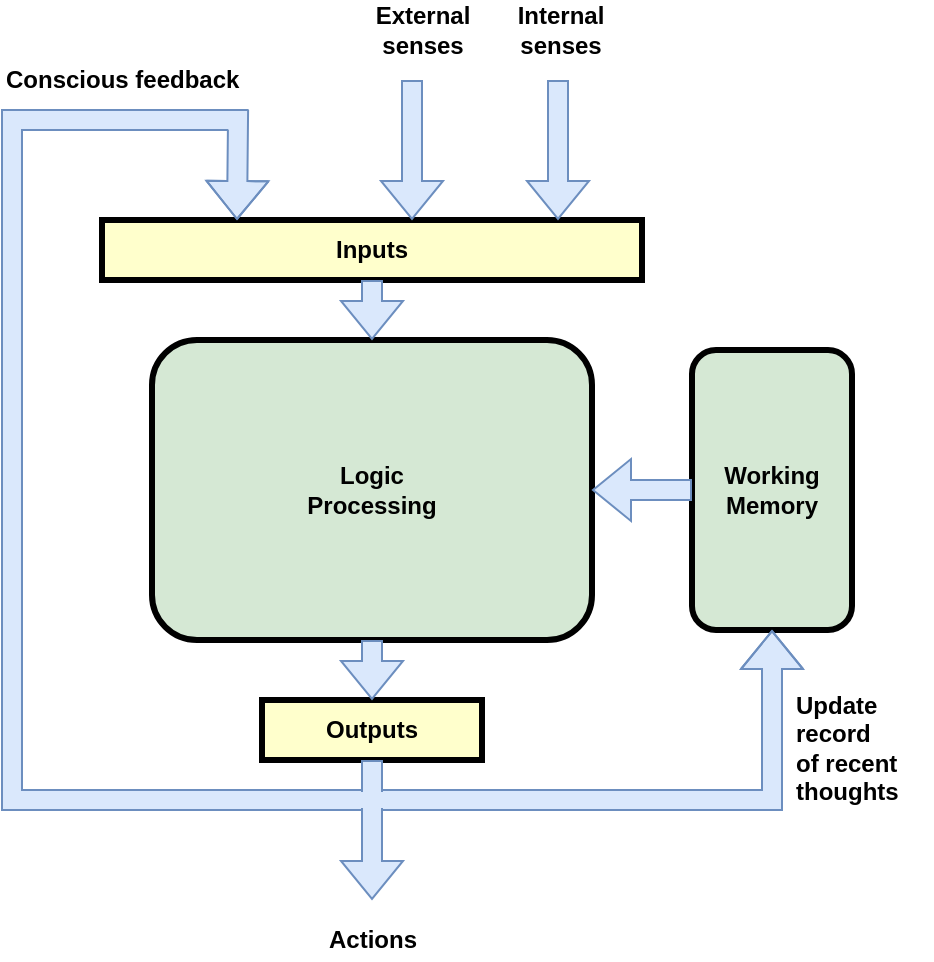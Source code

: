<mxfile version="13.6.2" type="device" pages="3"><diagram id="9cVpLjDewYbODOeYC-9h" name="basic-state-machine"><mxGraphModel dx="1278" dy="948" grid="1" gridSize="10" guides="1" tooltips="1" connect="1" arrows="1" fold="1" page="1" pageScale="1" pageWidth="827" pageHeight="1169" math="0" shadow="0"><root><mxCell id="UXM9j36cARbnwU5X0B6o-0"/><mxCell id="UXM9j36cARbnwU5X0B6o-1" parent="UXM9j36cARbnwU5X0B6o-0"/><mxCell id="Nk1oqglDShG9CKRN3qud-0" value="Logic&lt;br&gt;Processing" style="rounded=1;whiteSpace=wrap;html=1;strokeWidth=3;fillColor=#d5e8d4;strokeColor=#000000;fontStyle=1" vertex="1" parent="UXM9j36cARbnwU5X0B6o-1"><mxGeometry x="125" y="200" width="220" height="150" as="geometry"/></mxCell><mxCell id="Nk1oqglDShG9CKRN3qud-1" value="Inputs" style="whiteSpace=wrap;align=center;verticalAlign=middle;fontStyle=1;strokeWidth=3;fillColor=#FFFFCC" vertex="1" parent="UXM9j36cARbnwU5X0B6o-1"><mxGeometry x="100" y="140" width="270" height="30" as="geometry"/></mxCell><mxCell id="Nk1oqglDShG9CKRN3qud-3" value="Working&lt;br&gt;Memory" style="rounded=1;whiteSpace=wrap;html=1;strokeWidth=3;fillColor=#d5e8d4;strokeColor=#000000;fontStyle=1" vertex="1" parent="UXM9j36cARbnwU5X0B6o-1"><mxGeometry x="395" y="205" width="80" height="140" as="geometry"/></mxCell><mxCell id="Nk1oqglDShG9CKRN3qud-4" value="Outputs" style="whiteSpace=wrap;align=center;verticalAlign=middle;fontStyle=1;strokeWidth=3;fillColor=#FFFFCC" vertex="1" parent="UXM9j36cARbnwU5X0B6o-1"><mxGeometry x="180" y="380" width="110" height="30" as="geometry"/></mxCell><mxCell id="Nk1oqglDShG9CKRN3qud-5" style="rounded=0;orthogonalLoop=1;jettySize=auto;html=1;shape=flexArrow;fillColor=#dae8fc;strokeColor=#6c8ebf;entryX=1;entryY=0.5;entryDx=0;entryDy=0;exitX=0;exitY=0.5;exitDx=0;exitDy=0;" edge="1" parent="UXM9j36cARbnwU5X0B6o-1" source="Nk1oqglDShG9CKRN3qud-3" target="Nk1oqglDShG9CKRN3qud-0"><mxGeometry relative="1" as="geometry"><mxPoint x="54.32" y="-65.52" as="targetPoint"/><mxPoint x="425" y="390" as="sourcePoint"/></mxGeometry></mxCell><mxCell id="Nk1oqglDShG9CKRN3qud-6" style="rounded=0;orthogonalLoop=1;jettySize=auto;html=1;shape=flexArrow;fillColor=#dae8fc;strokeColor=#6c8ebf;entryX=0.5;entryY=0;entryDx=0;entryDy=0;exitX=0.5;exitY=1;exitDx=0;exitDy=0;" edge="1" parent="UXM9j36cARbnwU5X0B6o-1" source="Nk1oqglDShG9CKRN3qud-1" target="Nk1oqglDShG9CKRN3qud-0"><mxGeometry relative="1" as="geometry"><mxPoint x="54.32" y="-65.52" as="targetPoint"/><mxPoint x="425" y="390" as="sourcePoint"/></mxGeometry></mxCell><mxCell id="Nk1oqglDShG9CKRN3qud-7" style="rounded=0;orthogonalLoop=1;jettySize=auto;html=1;shape=flexArrow;fillColor=#dae8fc;strokeColor=#6c8ebf;" edge="1" parent="UXM9j36cARbnwU5X0B6o-1" target="Nk1oqglDShG9CKRN3qud-4"><mxGeometry relative="1" as="geometry"><mxPoint x="54.32" y="-65.52" as="targetPoint"/><mxPoint x="235" y="350" as="sourcePoint"/></mxGeometry></mxCell><mxCell id="Nk1oqglDShG9CKRN3qud-9" style="rounded=0;orthogonalLoop=1;jettySize=auto;html=1;shape=flexArrow;fillColor=#dae8fc;strokeColor=#6c8ebf;exitX=0.5;exitY=1;exitDx=0;exitDy=0;entryX=0.25;entryY=0;entryDx=0;entryDy=0;" edge="1" parent="UXM9j36cARbnwU5X0B6o-1" source="Nk1oqglDShG9CKRN3qud-4" target="Nk1oqglDShG9CKRN3qud-1"><mxGeometry relative="1" as="geometry"><mxPoint x="145" y="90" as="targetPoint"/><mxPoint x="235" y="300" as="sourcePoint"/><Array as="points"><mxPoint x="235" y="430"/><mxPoint x="55" y="430"/><mxPoint x="55" y="90"/><mxPoint x="168" y="90"/></Array></mxGeometry></mxCell><mxCell id="Nk1oqglDShG9CKRN3qud-10" style="rounded=0;orthogonalLoop=1;jettySize=auto;html=1;shape=flexArrow;fillColor=#dae8fc;strokeColor=#6c8ebf;entryX=0.5;entryY=1;entryDx=0;entryDy=0;" edge="1" parent="UXM9j36cARbnwU5X0B6o-1" source="Nk1oqglDShG9CKRN3qud-4" target="Nk1oqglDShG9CKRN3qud-3"><mxGeometry relative="1" as="geometry"><mxPoint x="315" y="460" as="targetPoint"/><mxPoint x="235" y="380" as="sourcePoint"/><Array as="points"><mxPoint x="235" y="430"/><mxPoint x="435" y="430"/></Array></mxGeometry></mxCell><mxCell id="Nk1oqglDShG9CKRN3qud-11" style="rounded=0;orthogonalLoop=1;jettySize=auto;html=1;shape=flexArrow;fillColor=#dae8fc;strokeColor=#6c8ebf;" edge="1" parent="UXM9j36cARbnwU5X0B6o-1" source="Nk1oqglDShG9CKRN3qud-4"><mxGeometry relative="1" as="geometry"><mxPoint x="235" y="480" as="targetPoint"/><mxPoint x="235" y="390" as="sourcePoint"/></mxGeometry></mxCell><mxCell id="Nk1oqglDShG9CKRN3qud-14" style="rounded=0;orthogonalLoop=1;jettySize=auto;html=1;shape=flexArrow;fillColor=#dae8fc;strokeColor=#6c8ebf;" edge="1" parent="UXM9j36cARbnwU5X0B6o-1"><mxGeometry relative="1" as="geometry"><mxPoint x="255" y="140" as="targetPoint"/><mxPoint x="255" y="70.0" as="sourcePoint"/></mxGeometry></mxCell><mxCell id="Nk1oqglDShG9CKRN3qud-15" style="rounded=0;orthogonalLoop=1;jettySize=auto;html=1;shape=flexArrow;fillColor=#dae8fc;strokeColor=#6c8ebf;" edge="1" parent="UXM9j36cARbnwU5X0B6o-1"><mxGeometry relative="1" as="geometry"><mxPoint x="328" y="140" as="targetPoint"/><mxPoint x="328" y="70.0" as="sourcePoint"/></mxGeometry></mxCell><mxCell id="Nk1oqglDShG9CKRN3qud-18" value="External&lt;br&gt;&lt;div style=&quot;&quot;&gt;&lt;span&gt;senses&lt;/span&gt;&lt;/div&gt;" style="text;html=1;align=center;verticalAlign=middle;resizable=0;points=[];;autosize=1;fontStyle=1" vertex="1" parent="UXM9j36cARbnwU5X0B6o-1"><mxGeometry x="230" y="30" width="60" height="30" as="geometry"/></mxCell><mxCell id="Nk1oqglDShG9CKRN3qud-19" value="Internal&lt;br&gt;&lt;div&gt;&lt;span&gt;senses&lt;/span&gt;&lt;/div&gt;" style="text;html=1;align=center;verticalAlign=middle;resizable=0;points=[];;autosize=1;fontStyle=1" vertex="1" parent="UXM9j36cARbnwU5X0B6o-1"><mxGeometry x="299" y="30" width="60" height="30" as="geometry"/></mxCell><mxCell id="Nk1oqglDShG9CKRN3qud-21" value="" style="rounded=0;whiteSpace=wrap;html=1;align=center;fillColor=#dae8fc;strokeColor=none;" vertex="1" parent="UXM9j36cARbnwU5X0B6o-1"><mxGeometry x="224" y="426" width="20" height="8" as="geometry"/></mxCell><mxCell id="s94g2CsPPgxS1GyzKsCq-0" value="Update&lt;br&gt;record&lt;br&gt;of recent&lt;br&gt;thoughts" style="text;html=1;align=left;verticalAlign=middle;resizable=0;points=[];;autosize=1;fontStyle=1" vertex="1" parent="UXM9j36cARbnwU5X0B6o-1"><mxGeometry x="445" y="374" width="70" height="60" as="geometry"/></mxCell><mxCell id="s94g2CsPPgxS1GyzKsCq-1" value="Actions" style="text;html=1;align=center;verticalAlign=middle;resizable=0;points=[];;autosize=1;fontStyle=1" vertex="1" parent="UXM9j36cARbnwU5X0B6o-1"><mxGeometry x="205" y="490" width="60" height="20" as="geometry"/></mxCell><mxCell id="s94g2CsPPgxS1GyzKsCq-2" value="Conscious feedback" style="text;html=1;align=left;verticalAlign=middle;resizable=0;points=[];;autosize=1;fontStyle=1" vertex="1" parent="UXM9j36cARbnwU5X0B6o-1"><mxGeometry x="50" y="60" width="130" height="20" as="geometry"/></mxCell></root></mxGraphModel></diagram><diagram id="UKjA9HeX4mlwVUqwv5uB" name="conscious-feedback"><mxGraphModel dx="1086" dy="806" grid="1" gridSize="10" guides="1" tooltips="1" connect="1" arrows="1" fold="1" page="1" pageScale="1" pageWidth="827" pageHeight="1169" math="0" shadow="0"><root><mxCell id="vaJNNIh6yDI3YSeLuk1--0"/><mxCell id="vaJNNIh6yDI3YSeLuk1--1" parent="vaJNNIh6yDI3YSeLuk1--0"/><mxCell id="QFUhSlwdhvx2Su-vH9KL-4" style="rounded=0;orthogonalLoop=1;jettySize=auto;html=1;shape=flexArrow;fillColor=#dae8fc;strokeColor=#6c8ebf;exitX=0.5;exitY=0;exitDx=0;exitDy=0;" parent="vaJNNIh6yDI3YSeLuk1--1" source="vaJNNIh6yDI3YSeLuk1--10" edge="1"><mxGeometry relative="1" as="geometry"><mxPoint x="370" y="220" as="sourcePoint"/><mxPoint x="585" y="62" as="targetPoint"/></mxGeometry></mxCell><mxCell id="QFUhSlwdhvx2Su-vH9KL-3" style="rounded=0;orthogonalLoop=1;jettySize=auto;html=1;strokeWidth=3;fillColor=#dae8fc;strokeColor=#6c8ebf;entryX=0.278;entryY=1.037;entryDx=0;entryDy=0;entryPerimeter=0;exitX=0.5;exitY=0;exitDx=0;exitDy=0;" parent="vaJNNIh6yDI3YSeLuk1--1" source="vaJNNIh6yDI3YSeLuk1--7" target="vaJNNIh6yDI3YSeLuk1--4" edge="1"><mxGeometry relative="1" as="geometry"/></mxCell><mxCell id="vaJNNIh6yDI3YSeLuk1--3" style="edgeStyle=orthogonalEdgeStyle;rounded=0;orthogonalLoop=1;jettySize=auto;html=1;entryX=0.5;entryY=0;entryDx=0;entryDy=0;fillColor=#dae8fc;strokeColor=#6c8ebf;strokeWidth=3;" parent="vaJNNIh6yDI3YSeLuk1--1" source="vaJNNIh6yDI3YSeLuk1--4" target="vaJNNIh6yDI3YSeLuk1--23" edge="1"><mxGeometry relative="1" as="geometry"/></mxCell><mxCell id="vaJNNIh6yDI3YSeLuk1--4" value="Conscious Feedback" style="shape=process;whiteSpace=wrap;align=center;verticalAlign=middle;size=0.048;fontStyle=1;strokeWidth=3;fillColor=#FFCCCC" parent="vaJNNIh6yDI3YSeLuk1--1" vertex="1"><mxGeometry x="300" y="30" width="360" height="31" as="geometry"/></mxCell><mxCell id="vaJNNIh6yDI3YSeLuk1--5" style="rounded=0;orthogonalLoop=1;jettySize=auto;html=1;shape=flexArrow;fillColor=#dae8fc;strokeColor=#6c8ebf;entryX=0.5;entryY=1;entryDx=0;entryDy=0;exitX=0.556;exitY=0;exitDx=0;exitDy=0;exitPerimeter=0;" parent="vaJNNIh6yDI3YSeLuk1--1" source="vaJNNIh6yDI3YSeLuk1--14" target="vaJNNIh6yDI3YSeLuk1--7" edge="1"><mxGeometry relative="1" as="geometry"><mxPoint x="370" y="220" as="sourcePoint"/></mxGeometry></mxCell><mxCell id="vaJNNIh6yDI3YSeLuk1--6" style="rounded=0;orthogonalLoop=1;jettySize=auto;html=1;strokeWidth=3;fillColor=#dae8fc;strokeColor=#6c8ebf;entryX=0;entryY=0.5;entryDx=0;entryDy=0;" parent="vaJNNIh6yDI3YSeLuk1--1" source="vaJNNIh6yDI3YSeLuk1--7" target="vaJNNIh6yDI3YSeLuk1--10" edge="1"><mxGeometry relative="1" as="geometry"/></mxCell><mxCell id="vaJNNIh6yDI3YSeLuk1--7" value="Attention&lt;br&gt;Control" style="rounded=1;whiteSpace=wrap;html=1;strokeWidth=3;fillColor=#d5e8d4;strokeColor=#000000;fontStyle=1" parent="vaJNNIh6yDI3YSeLuk1--1" vertex="1"><mxGeometry x="340" y="105.5" width="120" height="89" as="geometry"/></mxCell><mxCell id="vaJNNIh6yDI3YSeLuk1--9" style="rounded=0;orthogonalLoop=1;jettySize=auto;html=1;shape=flexArrow;fillColor=#dae8fc;strokeColor=#6c8ebf;edgeStyle=orthogonalEdgeStyle;entryX=1.028;entryY=0.173;entryDx=0;entryDy=0;entryPerimeter=0;exitX=0.5;exitY=1;exitDx=0;exitDy=0;" parent="vaJNNIh6yDI3YSeLuk1--1" source="vaJNNIh6yDI3YSeLuk1--10" target="vaJNNIh6yDI3YSeLuk1--12" edge="1"><mxGeometry relative="1" as="geometry"><Array as="points"><mxPoint x="585" y="290"/></Array></mxGeometry></mxCell><mxCell id="vaJNNIh6yDI3YSeLuk1--10" value="Working&lt;br&gt;Memory" style="rounded=1;whiteSpace=wrap;html=1;strokeWidth=3;fillColor=#d5e8d4;strokeColor=#000000;fontStyle=1" parent="vaJNNIh6yDI3YSeLuk1--1" vertex="1"><mxGeometry x="530" y="105.5" width="110" height="90" as="geometry"/></mxCell><mxCell id="vaJNNIh6yDI3YSeLuk1--11" value="" style="group" parent="vaJNNIh6yDI3YSeLuk1--1" vertex="1" connectable="0"><mxGeometry x="350" y="260" width="100" height="80" as="geometry"/></mxCell><mxCell id="vaJNNIh6yDI3YSeLuk1--12" value="" style="whiteSpace=wrap;align=center;verticalAlign=middle;fontStyle=1;strokeWidth=3;fillColor=#FFFFCC" parent="vaJNNIh6yDI3YSeLuk1--11" vertex="1"><mxGeometry x="10" y="20" width="90" height="60" as="geometry"/></mxCell><mxCell id="vaJNNIh6yDI3YSeLuk1--13" value="" style="whiteSpace=wrap;align=center;verticalAlign=middle;fontStyle=1;strokeWidth=3;fillColor=#FFFFCC" parent="vaJNNIh6yDI3YSeLuk1--11" vertex="1"><mxGeometry x="5" y="10" width="90" height="60" as="geometry"/></mxCell><mxCell id="vaJNNIh6yDI3YSeLuk1--14" value="Processors" style="whiteSpace=wrap;align=center;verticalAlign=middle;fontStyle=1;strokeWidth=3;fillColor=#FFFFCC" parent="vaJNNIh6yDI3YSeLuk1--11" vertex="1"><mxGeometry width="90" height="60" as="geometry"/></mxCell><mxCell id="vaJNNIh6yDI3YSeLuk1--15" value="" style="group" parent="vaJNNIh6yDI3YSeLuk1--1" vertex="1" connectable="0"><mxGeometry x="170" y="260" width="100" height="80" as="geometry"/></mxCell><mxCell id="vaJNNIh6yDI3YSeLuk1--16" value="" style="whiteSpace=wrap;align=center;verticalAlign=middle;fontStyle=1;strokeWidth=3;fillColor=#FFFFCC" parent="vaJNNIh6yDI3YSeLuk1--15" vertex="1"><mxGeometry x="10" y="20" width="90" height="60" as="geometry"/></mxCell><mxCell id="vaJNNIh6yDI3YSeLuk1--17" value="" style="whiteSpace=wrap;align=center;verticalAlign=middle;fontStyle=1;strokeWidth=3;fillColor=#FFFFCC" parent="vaJNNIh6yDI3YSeLuk1--15" vertex="1"><mxGeometry x="5" y="10" width="90" height="60" as="geometry"/></mxCell><mxCell id="vaJNNIh6yDI3YSeLuk1--18" value="Interceptors&#10;(pre-processors)" style="whiteSpace=wrap;align=center;verticalAlign=middle;fontStyle=1;strokeWidth=3;fillColor=#FFFFCC" parent="vaJNNIh6yDI3YSeLuk1--15" vertex="1"><mxGeometry width="90" height="60" as="geometry"/></mxCell><mxCell id="vaJNNIh6yDI3YSeLuk1--19" style="edgeStyle=orthogonalEdgeStyle;rounded=0;orthogonalLoop=1;jettySize=auto;html=1;entryX=0;entryY=0.5;entryDx=0;entryDy=0;shape=flexArrow;fillColor=#dae8fc;strokeColor=#6c8ebf;" parent="vaJNNIh6yDI3YSeLuk1--1" source="vaJNNIh6yDI3YSeLuk1--20" target="vaJNNIh6yDI3YSeLuk1--23" edge="1"><mxGeometry relative="1" as="geometry"/></mxCell><mxCell id="vaJNNIh6yDI3YSeLuk1--20" value="Senses" style="outlineConnect=0;fontColor=#232F3E;gradientColor=none;fillColor=#277116;strokeColor=none;dashed=0;verticalLabelPosition=bottom;verticalAlign=top;align=center;html=1;fontSize=12;fontStyle=1;aspect=fixed;pointerEvents=1;shape=mxgraph.aws4.iot_analytics_channel;" parent="vaJNNIh6yDI3YSeLuk1--1" vertex="1"><mxGeometry x="90" y="111" width="65" height="78" as="geometry"/></mxCell><mxCell id="vaJNNIh6yDI3YSeLuk1--21" style="edgeStyle=orthogonalEdgeStyle;rounded=0;orthogonalLoop=1;jettySize=auto;html=1;shape=flexArrow;fillColor=#dae8fc;strokeColor=#6c8ebf;" parent="vaJNNIh6yDI3YSeLuk1--1" source="vaJNNIh6yDI3YSeLuk1--23" target="vaJNNIh6yDI3YSeLuk1--7" edge="1"><mxGeometry relative="1" as="geometry"/></mxCell><mxCell id="vaJNNIh6yDI3YSeLuk1--22" style="rounded=0;orthogonalLoop=1;jettySize=auto;html=1;shape=flexArrow;fillColor=#dae8fc;strokeColor=#6c8ebf;entryX=0.548;entryY=-0.017;entryDx=0;entryDy=0;entryPerimeter=0;" parent="vaJNNIh6yDI3YSeLuk1--1" source="vaJNNIh6yDI3YSeLuk1--23" target="vaJNNIh6yDI3YSeLuk1--18" edge="1"><mxGeometry relative="1" as="geometry"><mxPoint x="216" y="250" as="targetPoint"/></mxGeometry></mxCell><mxCell id="vaJNNIh6yDI3YSeLuk1--23" value="" style="shape=sumEllipse;perimeter=ellipsePerimeter;whiteSpace=wrap;html=1;backgroundOutline=1;strokeColor=#000000;strokeWidth=3;" parent="vaJNNIh6yDI3YSeLuk1--1" vertex="1"><mxGeometry x="210" y="140.5" width="19" height="19" as="geometry"/></mxCell><mxCell id="vaJNNIh6yDI3YSeLuk1--24" style="edgeStyle=orthogonalEdgeStyle;rounded=0;orthogonalLoop=1;jettySize=auto;html=1;shape=flexArrow;fillColor=#dae8fc;strokeColor=#6c8ebf;" parent="vaJNNIh6yDI3YSeLuk1--1" source="vaJNNIh6yDI3YSeLuk1--18" target="vaJNNIh6yDI3YSeLuk1--14" edge="1"><mxGeometry relative="1" as="geometry"/></mxCell><mxCell id="IdgoR_9IRH-k2dCDmodz-0" style="rounded=0;orthogonalLoop=1;jettySize=auto;html=1;shape=flexArrow;fillColor=#dae8fc;strokeColor=#6c8ebf;" parent="vaJNNIh6yDI3YSeLuk1--1" source="vaJNNIh6yDI3YSeLuk1--18" target="vaJNNIh6yDI3YSeLuk1--7" edge="1"><mxGeometry relative="1" as="geometry"/></mxCell><mxCell id="rvoiRZtB_9sA4z67OnWZ-0" value="Summarised state&lt;br&gt;of working memory" style="text;html=1;align=left;verticalAlign=middle;resizable=0;points=[];;autosize=1;" parent="vaJNNIh6yDI3YSeLuk1--1" vertex="1"><mxGeometry x="180" y="10" width="120" height="30" as="geometry"/></mxCell><mxCell id="rvoiRZtB_9sA4z67OnWZ-1" value="Received&lt;br&gt;as a sense" style="text;html=1;align=left;verticalAlign=middle;resizable=0;points=[];;autosize=1;" parent="vaJNNIh6yDI3YSeLuk1--1" vertex="1"><mxGeometry x="230" y="100" width="70" height="30" as="geometry"/></mxCell><mxCell id="QFUhSlwdhvx2Su-vH9KL-0" value="All current state" style="text;html=1;align=left;verticalAlign=middle;resizable=0;points=[];;autosize=1;" parent="vaJNNIh6yDI3YSeLuk1--1" vertex="1"><mxGeometry x="490" y="300" width="100" height="20" as="geometry"/></mxCell><mxCell id="QFUhSlwdhvx2Su-vH9KL-1" value="All current state" style="text;html=1;align=left;verticalAlign=middle;resizable=0;points=[];;autosize=1;" parent="vaJNNIh6yDI3YSeLuk1--1" vertex="1"><mxGeometry x="600" y="80.5" width="100" height="20" as="geometry"/></mxCell><mxCell id="dlNUKUUp94XyoCckqYve-0" value="Selected&lt;br&gt;new state&lt;br&gt;item" style="text;html=1;align=left;verticalAlign=middle;resizable=0;points=[];;autosize=1;" parent="vaJNNIh6yDI3YSeLuk1--1" vertex="1"><mxGeometry x="465" y="100" width="70" height="50" as="geometry"/></mxCell><mxCell id="dlNUKUUp94XyoCckqYve-1" value="Selected new&lt;br&gt;state item" style="text;html=1;align=left;verticalAlign=middle;resizable=0;points=[];;autosize=1;" parent="vaJNNIh6yDI3YSeLuk1--1" vertex="1"><mxGeometry x="410" y="65.5" width="90" height="30" as="geometry"/></mxCell></root></mxGraphModel></diagram><diagram id="tH9KbXiPb9g6bRNzlGBP" name="sample"><mxGraphModel dx="3565" dy="2015" grid="1" gridSize="10" guides="1" tooltips="1" connect="1" arrows="1" fold="1" page="1" pageScale="1" pageWidth="850" pageHeight="1100" math="0" shadow="0"><root><mxCell id="tf9hn08iEEeP79UZj41Y-0"/><mxCell id="tf9hn08iEEeP79UZj41Y-1" parent="tf9hn08iEEeP79UZj41Y-0"/><mxCell id="eYJyfWhqS5gVfBCPj7xY-7" style="rounded=0;orthogonalLoop=1;jettySize=auto;html=1;shape=flexArrow;fillColor=#dae8fc;strokeColor=#6c8ebf;" parent="tf9hn08iEEeP79UZj41Y-1" source="eYJyfWhqS5gVfBCPj7xY-3" target="buPZH4C9UyL7F6Tmg2io-0" edge="1"><mxGeometry relative="1" as="geometry"/></mxCell><mxCell id="6zEW-WFVkeG7SYZDTxiy-12" style="edgeStyle=orthogonalEdgeStyle;rounded=0;orthogonalLoop=1;jettySize=auto;html=1;entryX=0.5;entryY=0;entryDx=0;entryDy=0;fillColor=#dae8fc;strokeColor=#6c8ebf;strokeWidth=3;" parent="tf9hn08iEEeP79UZj41Y-1" source="kQQYcMag5x8irjgTKtCv-0" target="6zEW-WFVkeG7SYZDTxiy-10" edge="1"><mxGeometry relative="1" as="geometry"/></mxCell><mxCell id="thBa8MXQlyVyjJkjQiXx-1" style="edgeStyle=orthogonalEdgeStyle;rounded=0;orthogonalLoop=1;jettySize=auto;html=1;fillColor=#dae8fc;strokeColor=#6c8ebf;strokeWidth=3;" parent="tf9hn08iEEeP79UZj41Y-1" source="kQQYcMag5x8irjgTKtCv-0" target="thBa8MXQlyVyjJkjQiXx-0" edge="1"><mxGeometry relative="1" as="geometry"/></mxCell><mxCell id="kQQYcMag5x8irjgTKtCv-0" value="Conscious Feedback" style="shape=process;whiteSpace=wrap;align=center;verticalAlign=middle;size=0.048;fontStyle=1;strokeWidth=3;fillColor=#FFCCCC" parent="tf9hn08iEEeP79UZj41Y-1" vertex="1"><mxGeometry x="-370" y="34.5" width="150" height="31" as="geometry"/></mxCell><mxCell id="6zEW-WFVkeG7SYZDTxiy-17" style="rounded=0;orthogonalLoop=1;jettySize=auto;html=1;shape=flexArrow;fillColor=#dae8fc;strokeColor=#6c8ebf;entryX=0.5;entryY=1;entryDx=0;entryDy=0;exitX=0.556;exitY=0;exitDx=0;exitDy=0;exitPerimeter=0;" parent="tf9hn08iEEeP79UZj41Y-1" source="WBPvgpryLSOvHPKvin3r-3" target="buPZH4C9UyL7F6Tmg2io-0" edge="1"><mxGeometry relative="1" as="geometry"><mxPoint x="-540" y="224.5" as="sourcePoint"/></mxGeometry></mxCell><mxCell id="thBa8MXQlyVyjJkjQiXx-3" style="rounded=0;orthogonalLoop=1;jettySize=auto;html=1;strokeWidth=3;fillColor=#dae8fc;strokeColor=#6c8ebf;" parent="tf9hn08iEEeP79UZj41Y-1" source="buPZH4C9UyL7F6Tmg2io-0" target="buPZH4C9UyL7F6Tmg2io-2" edge="1"><mxGeometry relative="1" as="geometry"/></mxCell><mxCell id="buPZH4C9UyL7F6Tmg2io-0" value="Attention&lt;br&gt;Attenuator" style="rounded=1;whiteSpace=wrap;html=1;strokeWidth=3;fillColor=#d5e8d4;strokeColor=#000000;fontStyle=1" parent="tf9hn08iEEeP79UZj41Y-1" vertex="1"><mxGeometry x="-570" y="110" width="120" height="89" as="geometry"/></mxCell><mxCell id="6zEW-WFVkeG7SYZDTxiy-13" style="edgeStyle=orthogonalEdgeStyle;rounded=0;orthogonalLoop=1;jettySize=auto;html=1;shape=flexArrow;fillColor=#dae8fc;strokeColor=#6c8ebf;" parent="tf9hn08iEEeP79UZj41Y-1" source="buPZH4C9UyL7F6Tmg2io-2" target="kQQYcMag5x8irjgTKtCv-0" edge="1"><mxGeometry relative="1" as="geometry"/></mxCell><mxCell id="6zEW-WFVkeG7SYZDTxiy-18" style="rounded=0;orthogonalLoop=1;jettySize=auto;html=1;shape=flexArrow;fillColor=#dae8fc;strokeColor=#6c8ebf;" parent="tf9hn08iEEeP79UZj41Y-1" source="buPZH4C9UyL7F6Tmg2io-2" target="WBPvgpryLSOvHPKvin3r-3" edge="1"><mxGeometry relative="1" as="geometry"/></mxCell><mxCell id="buPZH4C9UyL7F6Tmg2io-2" value="Working&lt;br&gt;Memory" style="rounded=1;whiteSpace=wrap;html=1;strokeWidth=3;fillColor=#d5e8d4;strokeColor=#000000;fontStyle=1" parent="tf9hn08iEEeP79UZj41Y-1" vertex="1"><mxGeometry x="-350" y="110" width="110" height="90" as="geometry"/></mxCell><mxCell id="6zEW-WFVkeG7SYZDTxiy-19" style="edgeStyle=orthogonalEdgeStyle;shape=flexArrow;rounded=0;orthogonalLoop=1;jettySize=auto;html=1;fillColor=#dae8fc;strokeColor=#6c8ebf;exitX=0.5;exitY=1;exitDx=0;exitDy=0;" parent="tf9hn08iEEeP79UZj41Y-1" source="buPZH4C9UyL7F6Tmg2io-3" edge="1"><mxGeometry relative="1" as="geometry"><Array as="points"><mxPoint x="-145" y="293.5"/></Array><mxPoint x="-240" y="294.5" as="targetPoint"/></mxGeometry></mxCell><mxCell id="buPZH4C9UyL7F6Tmg2io-3" value="Short&lt;br&gt;Term&lt;br&gt;Memory" style="rounded=1;whiteSpace=wrap;html=1;strokeWidth=3;fillColor=#d5e8d4;strokeColor=#000000;fontStyle=1" parent="tf9hn08iEEeP79UZj41Y-1" vertex="1"><mxGeometry x="-200" y="110" width="110" height="90" as="geometry"/></mxCell><mxCell id="6zEW-WFVkeG7SYZDTxiy-20" style="edgeStyle=orthogonalEdgeStyle;shape=flexArrow;rounded=0;orthogonalLoop=1;jettySize=auto;html=1;fillColor=#dae8fc;strokeColor=#6c8ebf;entryX=1.008;entryY=0.582;entryDx=0;entryDy=0;entryPerimeter=0;" parent="tf9hn08iEEeP79UZj41Y-1" source="buPZH4C9UyL7F6Tmg2io-4" target="eYJyfWhqS5gVfBCPj7xY-1" edge="1"><mxGeometry relative="1" as="geometry"><Array as="points"><mxPoint y="329.5"/></Array><mxPoint x="-230" y="329.5" as="targetPoint"/></mxGeometry></mxCell><mxCell id="buPZH4C9UyL7F6Tmg2io-4" value="Long&lt;br&gt;Term&lt;br&gt;Memory" style="rounded=1;whiteSpace=wrap;html=1;strokeWidth=3;fillColor=#d5e8d4;strokeColor=#000000;fontStyle=1" parent="tf9hn08iEEeP79UZj41Y-1" vertex="1"><mxGeometry x="-50" y="110" width="100" height="90" as="geometry"/></mxCell><mxCell id="WBPvgpryLSOvHPKvin3r-4" value="" style="group" parent="tf9hn08iEEeP79UZj41Y-1" vertex="1" connectable="0"><mxGeometry x="-560" y="264.5" width="100" height="80" as="geometry"/></mxCell><mxCell id="WBPvgpryLSOvHPKvin3r-1" value="" style="whiteSpace=wrap;align=center;verticalAlign=middle;fontStyle=1;strokeWidth=3;fillColor=#FFFFCC" parent="WBPvgpryLSOvHPKvin3r-4" vertex="1"><mxGeometry x="10" y="20" width="90" height="60" as="geometry"/></mxCell><mxCell id="WBPvgpryLSOvHPKvin3r-2" value="" style="whiteSpace=wrap;align=center;verticalAlign=middle;fontStyle=1;strokeWidth=3;fillColor=#FFFFCC" parent="WBPvgpryLSOvHPKvin3r-4" vertex="1"><mxGeometry x="5" y="10" width="90" height="60" as="geometry"/></mxCell><mxCell id="WBPvgpryLSOvHPKvin3r-3" value="Processors" style="whiteSpace=wrap;align=center;verticalAlign=middle;fontStyle=1;strokeWidth=3;fillColor=#FFFFCC" parent="WBPvgpryLSOvHPKvin3r-4" vertex="1"><mxGeometry width="90" height="60" as="geometry"/></mxCell><mxCell id="6zEW-WFVkeG7SYZDTxiy-4" value="" style="group" parent="tf9hn08iEEeP79UZj41Y-1" vertex="1" connectable="0"><mxGeometry x="-740" y="264.5" width="100" height="80" as="geometry"/></mxCell><mxCell id="6zEW-WFVkeG7SYZDTxiy-5" value="" style="whiteSpace=wrap;align=center;verticalAlign=middle;fontStyle=1;strokeWidth=3;fillColor=#FFFFCC" parent="6zEW-WFVkeG7SYZDTxiy-4" vertex="1"><mxGeometry x="10" y="20" width="90" height="60" as="geometry"/></mxCell><mxCell id="6zEW-WFVkeG7SYZDTxiy-6" value="" style="whiteSpace=wrap;align=center;verticalAlign=middle;fontStyle=1;strokeWidth=3;fillColor=#FFFFCC" parent="6zEW-WFVkeG7SYZDTxiy-4" vertex="1"><mxGeometry x="5" y="10" width="90" height="60" as="geometry"/></mxCell><mxCell id="6zEW-WFVkeG7SYZDTxiy-7" value="Interceptors" style="whiteSpace=wrap;align=center;verticalAlign=middle;fontStyle=1;strokeWidth=3;fillColor=#FFFFCC" parent="6zEW-WFVkeG7SYZDTxiy-4" vertex="1"><mxGeometry width="90" height="60" as="geometry"/></mxCell><mxCell id="6zEW-WFVkeG7SYZDTxiy-11" style="edgeStyle=orthogonalEdgeStyle;rounded=0;orthogonalLoop=1;jettySize=auto;html=1;entryX=0;entryY=0.5;entryDx=0;entryDy=0;shape=flexArrow;fillColor=#dae8fc;strokeColor=#6c8ebf;" parent="tf9hn08iEEeP79UZj41Y-1" source="6zEW-WFVkeG7SYZDTxiy-8" target="6zEW-WFVkeG7SYZDTxiy-10" edge="1"><mxGeometry relative="1" as="geometry"/></mxCell><mxCell id="6zEW-WFVkeG7SYZDTxiy-8" value="Inputs&lt;br&gt;(senses)" style="outlineConnect=0;fontColor=#232F3E;gradientColor=none;fillColor=#277116;strokeColor=none;dashed=0;verticalLabelPosition=bottom;verticalAlign=top;align=center;html=1;fontSize=12;fontStyle=1;aspect=fixed;pointerEvents=1;shape=mxgraph.aws4.iot_analytics_channel;" parent="tf9hn08iEEeP79UZj41Y-1" vertex="1"><mxGeometry x="-820" y="115.5" width="65" height="78" as="geometry"/></mxCell><mxCell id="6zEW-WFVkeG7SYZDTxiy-14" style="edgeStyle=orthogonalEdgeStyle;rounded=0;orthogonalLoop=1;jettySize=auto;html=1;shape=flexArrow;fillColor=#dae8fc;strokeColor=#6c8ebf;" parent="tf9hn08iEEeP79UZj41Y-1" source="6zEW-WFVkeG7SYZDTxiy-10" target="buPZH4C9UyL7F6Tmg2io-0" edge="1"><mxGeometry relative="1" as="geometry"/></mxCell><mxCell id="6zEW-WFVkeG7SYZDTxiy-15" style="rounded=0;orthogonalLoop=1;jettySize=auto;html=1;shape=flexArrow;fillColor=#dae8fc;strokeColor=#6c8ebf;entryX=0.548;entryY=-0.017;entryDx=0;entryDy=0;entryPerimeter=0;edgeStyle=orthogonalEdgeStyle;" parent="tf9hn08iEEeP79UZj41Y-1" source="6zEW-WFVkeG7SYZDTxiy-10" target="6zEW-WFVkeG7SYZDTxiy-7" edge="1"><mxGeometry relative="1" as="geometry"><mxPoint x="-694" y="254.5" as="targetPoint"/></mxGeometry></mxCell><mxCell id="6zEW-WFVkeG7SYZDTxiy-10" value="" style="shape=sumEllipse;perimeter=ellipsePerimeter;whiteSpace=wrap;html=1;backgroundOutline=1;strokeColor=#000000;strokeWidth=3;" parent="tf9hn08iEEeP79UZj41Y-1" vertex="1"><mxGeometry x="-700" y="145" width="19" height="19" as="geometry"/></mxCell><mxCell id="6zEW-WFVkeG7SYZDTxiy-16" style="edgeStyle=orthogonalEdgeStyle;rounded=0;orthogonalLoop=1;jettySize=auto;html=1;shape=flexArrow;fillColor=#dae8fc;strokeColor=#6c8ebf;" parent="tf9hn08iEEeP79UZj41Y-1" source="6zEW-WFVkeG7SYZDTxiy-7" target="WBPvgpryLSOvHPKvin3r-3" edge="1"><mxGeometry relative="1" as="geometry"/></mxCell><mxCell id="thBa8MXQlyVyjJkjQiXx-2" style="edgeStyle=orthogonalEdgeStyle;rounded=0;orthogonalLoop=1;jettySize=auto;html=1;fillColor=#dae8fc;strokeColor=#6c8ebf;strokeWidth=3;" parent="tf9hn08iEEeP79UZj41Y-1" source="thBa8MXQlyVyjJkjQiXx-0" target="buPZH4C9UyL7F6Tmg2io-3" edge="1"><mxGeometry relative="1" as="geometry"/></mxCell><mxCell id="thBa8MXQlyVyjJkjQiXx-0" value="Interceptor" style="whiteSpace=wrap;align=center;verticalAlign=middle;fontStyle=1;strokeWidth=3;fillColor=#FFFFCC" parent="tf9hn08iEEeP79UZj41Y-1" vertex="1"><mxGeometry x="-180" y="30" width="70" height="40" as="geometry"/></mxCell><mxCell id="thBa8MXQlyVyjJkjQiXx-5" style="edgeStyle=none;rounded=0;orthogonalLoop=1;jettySize=auto;html=1;strokeWidth=3;fillColor=#dae8fc;strokeColor=#6c8ebf;" parent="tf9hn08iEEeP79UZj41Y-1" source="thBa8MXQlyVyjJkjQiXx-4" target="buPZH4C9UyL7F6Tmg2io-4" edge="1"><mxGeometry relative="1" as="geometry"/></mxCell><mxCell id="thBa8MXQlyVyjJkjQiXx-4" value="?? Learning ??" style="shape=process;whiteSpace=wrap;align=center;verticalAlign=middle;size=0.048;fontStyle=1;strokeWidth=3;fillColor=#FFCCCC" parent="tf9hn08iEEeP79UZj41Y-1" vertex="1"><mxGeometry x="-75" y="34.5" width="150" height="31" as="geometry"/></mxCell><mxCell id="thBa8MXQlyVyjJkjQiXx-7" value="Key" style="swimlane;strokeColor=#000000;strokeWidth=1;dashed=1;align=center;" parent="tf9hn08iEEeP79UZj41Y-1" vertex="1"><mxGeometry x="-120" y="394.5" width="200" height="120" as="geometry"/></mxCell><mxCell id="thBa8MXQlyVyjJkjQiXx-10" value="" style="endArrow=classic;html=1;strokeWidth=3;fillColor=#dae8fc;strokeColor=#6c8ebf;shape=flexArrow;" parent="thBa8MXQlyVyjJkjQiXx-7" edge="1"><mxGeometry width="50" height="50" relative="1" as="geometry"><mxPoint x="10" y="90" as="sourcePoint"/><mxPoint x="80" y="90" as="targetPoint"/></mxGeometry></mxCell><mxCell id="thBa8MXQlyVyjJkjQiXx-11" value="Single data item" style="text;html=1;strokeColor=none;fillColor=none;align=left;verticalAlign=middle;whiteSpace=wrap;rounded=0;dashed=1;" parent="thBa8MXQlyVyjJkjQiXx-7" vertex="1"><mxGeometry x="90" y="40" width="110" height="20" as="geometry"/></mxCell><mxCell id="thBa8MXQlyVyjJkjQiXx-12" value="Multiple data items" style="text;html=1;strokeColor=none;fillColor=none;align=left;verticalAlign=middle;whiteSpace=wrap;rounded=0;dashed=1;" parent="thBa8MXQlyVyjJkjQiXx-7" vertex="1"><mxGeometry x="90" y="80" width="110" height="20" as="geometry"/></mxCell><mxCell id="thBa8MXQlyVyjJkjQiXx-9" value="" style="endArrow=classic;html=1;strokeWidth=3;fillColor=#dae8fc;strokeColor=#6c8ebf;" parent="tf9hn08iEEeP79UZj41Y-1" edge="1"><mxGeometry width="50" height="50" relative="1" as="geometry"><mxPoint x="-110" y="444.5" as="sourcePoint"/><mxPoint x="-50" y="444.5" as="targetPoint"/></mxGeometry></mxCell><mxCell id="eYJyfWhqS5gVfBCPj7xY-0" value="" style="group" parent="tf9hn08iEEeP79UZj41Y-1" vertex="1" connectable="0"><mxGeometry x="-340" y="274.5" width="100" height="80" as="geometry"/></mxCell><mxCell id="eYJyfWhqS5gVfBCPj7xY-1" value="" style="whiteSpace=wrap;align=center;verticalAlign=middle;fontStyle=1;strokeWidth=3;fillColor=#FFFFCC" parent="eYJyfWhqS5gVfBCPj7xY-0" vertex="1"><mxGeometry x="10" y="20" width="90" height="60" as="geometry"/></mxCell><mxCell id="eYJyfWhqS5gVfBCPj7xY-2" value="" style="whiteSpace=wrap;align=center;verticalAlign=middle;fontStyle=1;strokeWidth=3;fillColor=#FFFFCC" parent="eYJyfWhqS5gVfBCPj7xY-0" vertex="1"><mxGeometry x="5" y="10" width="90" height="60" as="geometry"/></mxCell><mxCell id="eYJyfWhqS5gVfBCPj7xY-3" value="Memory&#10;Fetchers" style="whiteSpace=wrap;align=center;verticalAlign=middle;fontStyle=1;strokeWidth=3;fillColor=#FFFFCC" parent="eYJyfWhqS5gVfBCPj7xY-0" vertex="1"><mxGeometry width="90" height="60" as="geometry"/></mxCell><mxCell id="eYJyfWhqS5gVfBCPj7xY-6" style="rounded=0;orthogonalLoop=1;jettySize=auto;html=1;shape=flexArrow;fillColor=#dae8fc;strokeColor=#6c8ebf;" parent="tf9hn08iEEeP79UZj41Y-1" source="buPZH4C9UyL7F6Tmg2io-2" target="eYJyfWhqS5gVfBCPj7xY-3" edge="1"><mxGeometry relative="1" as="geometry"><mxPoint x="-290" y="224.5" as="sourcePoint"/><mxPoint x="-470" y="265.966" as="targetPoint"/></mxGeometry></mxCell></root></mxGraphModel></diagram></mxfile>